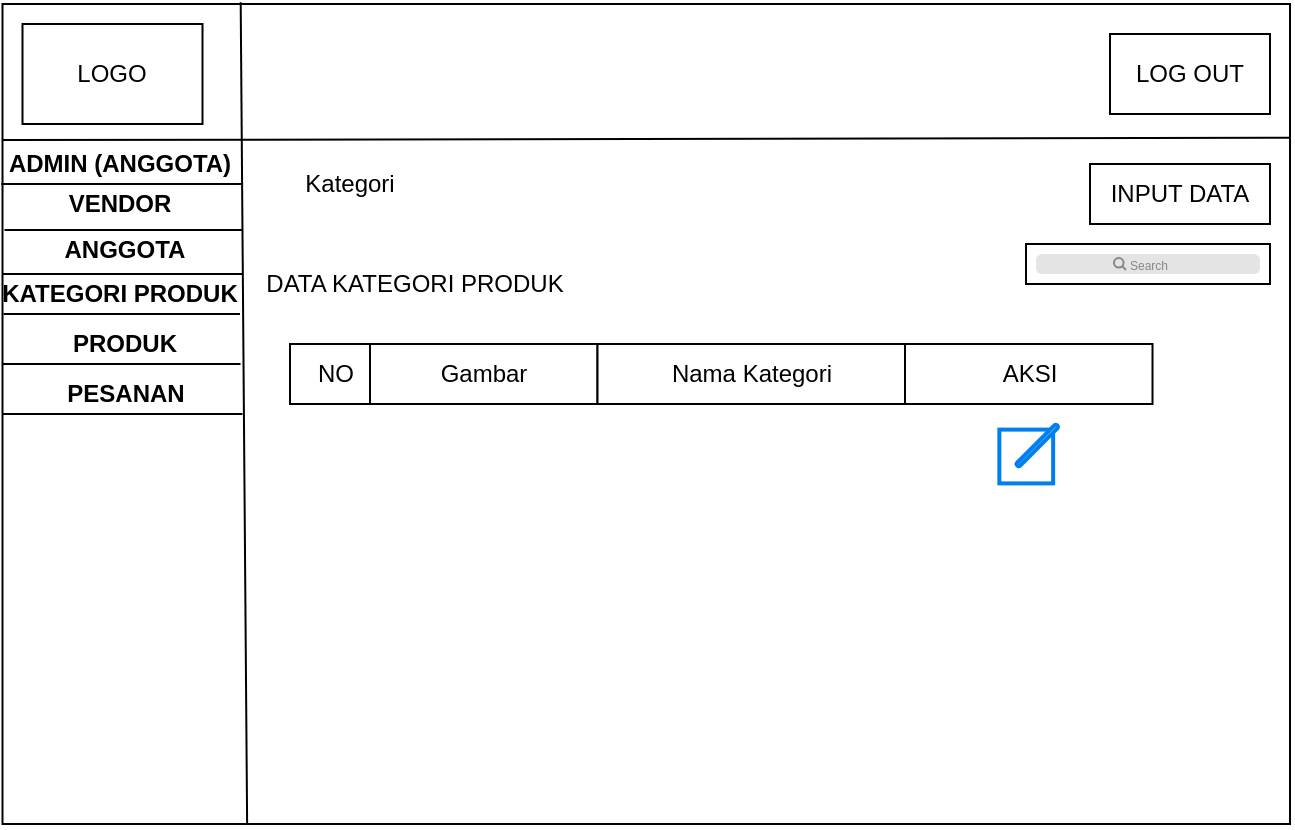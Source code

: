 <mxfile version="14.8.6" type="github">
  <diagram id="wYqaZekAvj2n4rR8hF8H" name="Page-1">
    <mxGraphModel dx="595" dy="333" grid="1" gridSize="10" guides="1" tooltips="1" connect="1" arrows="1" fold="1" page="1" pageScale="1" pageWidth="850" pageHeight="1100" math="0" shadow="0">
      <root>
        <mxCell id="0" />
        <mxCell id="1" parent="0" />
        <mxCell id="MQi_boehBmf1Iwi7T3qC-1" value="" style="rounded=0;whiteSpace=wrap;html=1;" parent="1" vertex="1">
          <mxGeometry x="41.25" y="40" width="643.75" height="410" as="geometry" />
        </mxCell>
        <mxCell id="MQi_boehBmf1Iwi7T3qC-2" value="LOGO" style="rounded=0;whiteSpace=wrap;html=1;" parent="1" vertex="1">
          <mxGeometry x="51.25" y="50" width="90" height="50" as="geometry" />
        </mxCell>
        <mxCell id="MQi_boehBmf1Iwi7T3qC-3" value="" style="endArrow=none;html=1;exitX=0;exitY=0.166;exitDx=0;exitDy=0;exitPerimeter=0;entryX=1;entryY=0.163;entryDx=0;entryDy=0;entryPerimeter=0;" parent="1" source="MQi_boehBmf1Iwi7T3qC-1" target="MQi_boehBmf1Iwi7T3qC-1" edge="1">
          <mxGeometry width="50" height="50" relative="1" as="geometry">
            <mxPoint x="191.25" y="109" as="sourcePoint" />
            <mxPoint x="671.25" y="102" as="targetPoint" />
          </mxGeometry>
        </mxCell>
        <mxCell id="MQi_boehBmf1Iwi7T3qC-4" value="LOG OUT" style="rounded=0;whiteSpace=wrap;html=1;" parent="1" vertex="1">
          <mxGeometry x="595" y="55" width="80" height="40" as="geometry" />
        </mxCell>
        <mxCell id="MQi_boehBmf1Iwi7T3qC-5" value="&lt;b&gt;ADMIN (ANGGOTA)&lt;/b&gt;" style="text;html=1;strokeColor=none;fillColor=none;align=center;verticalAlign=middle;whiteSpace=wrap;rounded=0;" parent="1" vertex="1">
          <mxGeometry x="41.25" y="110" width="117.5" height="20" as="geometry" />
        </mxCell>
        <mxCell id="MQi_boehBmf1Iwi7T3qC-6" value="&lt;b&gt;VENDOR&lt;/b&gt;" style="text;html=1;strokeColor=none;fillColor=none;align=center;verticalAlign=middle;whiteSpace=wrap;rounded=0;" parent="1" vertex="1">
          <mxGeometry x="60" y="130" width="80" height="20" as="geometry" />
        </mxCell>
        <mxCell id="MQi_boehBmf1Iwi7T3qC-7" value="&lt;b&gt;ANGGOTA&lt;/b&gt;" style="text;html=1;strokeColor=none;fillColor=none;align=center;verticalAlign=middle;whiteSpace=wrap;rounded=0;" parent="1" vertex="1">
          <mxGeometry x="65" y="150" width="75" height="25" as="geometry" />
        </mxCell>
        <mxCell id="MQi_boehBmf1Iwi7T3qC-8" value="&lt;b&gt;KATEGORI PRODUK&lt;/b&gt;" style="text;html=1;strokeColor=none;fillColor=none;align=center;verticalAlign=middle;whiteSpace=wrap;rounded=0;" parent="1" vertex="1">
          <mxGeometry x="40" y="175" width="120" height="20" as="geometry" />
        </mxCell>
        <mxCell id="MQi_boehBmf1Iwi7T3qC-9" value="&lt;b&gt;PRODUK&lt;/b&gt;" style="text;html=1;strokeColor=none;fillColor=none;align=center;verticalAlign=middle;whiteSpace=wrap;rounded=0;" parent="1" vertex="1">
          <mxGeometry x="60" y="195" width="85" height="30" as="geometry" />
        </mxCell>
        <mxCell id="MQi_boehBmf1Iwi7T3qC-10" value="&lt;b&gt;PESANAN&lt;/b&gt;" style="text;html=1;strokeColor=none;fillColor=none;align=center;verticalAlign=middle;whiteSpace=wrap;rounded=0;" parent="1" vertex="1">
          <mxGeometry x="67.5" y="225" width="70" height="20" as="geometry" />
        </mxCell>
        <mxCell id="MQi_boehBmf1Iwi7T3qC-11" value="" style="endArrow=none;html=1;entryX=0.185;entryY=-0.002;entryDx=0;entryDy=0;entryPerimeter=0;exitX=0.19;exitY=1;exitDx=0;exitDy=0;exitPerimeter=0;" parent="1" source="MQi_boehBmf1Iwi7T3qC-1" target="MQi_boehBmf1Iwi7T3qC-1" edge="1">
          <mxGeometry width="50" height="50" relative="1" as="geometry">
            <mxPoint x="191.25" y="130" as="sourcePoint" />
            <mxPoint x="241.25" y="80" as="targetPoint" />
          </mxGeometry>
        </mxCell>
        <mxCell id="MQi_boehBmf1Iwi7T3qC-12" value="" style="endArrow=none;html=1;" parent="1" edge="1">
          <mxGeometry width="50" height="50" relative="1" as="geometry">
            <mxPoint x="42.25" y="153" as="sourcePoint" />
            <mxPoint x="161.25" y="153" as="targetPoint" />
          </mxGeometry>
        </mxCell>
        <mxCell id="MQi_boehBmf1Iwi7T3qC-13" value="" style="endArrow=none;html=1;exitX=0;exitY=1;exitDx=0;exitDy=0;" parent="1" edge="1">
          <mxGeometry width="50" height="50" relative="1" as="geometry">
            <mxPoint x="41.25" y="175" as="sourcePoint" />
            <mxPoint x="161.25" y="175" as="targetPoint" />
          </mxGeometry>
        </mxCell>
        <mxCell id="MQi_boehBmf1Iwi7T3qC-14" value="" style="endArrow=none;html=1;" parent="1" edge="1">
          <mxGeometry width="50" height="50" relative="1" as="geometry">
            <mxPoint x="41.25" y="220" as="sourcePoint" />
            <mxPoint x="160.25" y="220" as="targetPoint" />
          </mxGeometry>
        </mxCell>
        <mxCell id="MQi_boehBmf1Iwi7T3qC-15" value="" style="endArrow=none;html=1;exitX=0;exitY=1;exitDx=0;exitDy=0;" parent="1" edge="1">
          <mxGeometry width="50" height="50" relative="1" as="geometry">
            <mxPoint x="41.25" y="245" as="sourcePoint" />
            <mxPoint x="161.25" y="245" as="targetPoint" />
          </mxGeometry>
        </mxCell>
        <mxCell id="MQi_boehBmf1Iwi7T3qC-16" value="DATA KATEGORI PRODUK" style="text;html=1;strokeColor=none;fillColor=none;align=center;verticalAlign=middle;whiteSpace=wrap;rounded=0;" parent="1" vertex="1">
          <mxGeometry x="170" y="160" width="155" height="40" as="geometry" />
        </mxCell>
        <mxCell id="MQi_boehBmf1Iwi7T3qC-17" value="" style="shape=rect;" parent="1" vertex="1">
          <mxGeometry x="553" y="160" width="122" height="20" as="geometry" />
        </mxCell>
        <mxCell id="MQi_boehBmf1Iwi7T3qC-18" value="" style="html=1;strokeWidth=1;shadow=0;dashed=0;shape=mxgraph.ios7ui.marginRect;rx=3;ry=3;rectMargin=5;fillColor=#E4E4E4;strokeColor=none;" parent="MQi_boehBmf1Iwi7T3qC-17" vertex="1">
          <mxGeometry width="122" height="20" as="geometry" />
        </mxCell>
        <mxCell id="MQi_boehBmf1Iwi7T3qC-19" value="Search" style="shape=mxgraph.ios7.icons.looking_glass;strokeColor=#878789;fillColor=none;fontColor=#878789;labelPosition=right;verticalLabelPosition=middle;align=left;verticalAlign=middle;fontSize=6;fontStyle=0;spacingTop=2;" parent="MQi_boehBmf1Iwi7T3qC-17" vertex="1">
          <mxGeometry x="0.5" y="0.5" width="6" height="6" relative="1" as="geometry">
            <mxPoint x="-17" y="-3" as="offset" />
          </mxGeometry>
        </mxCell>
        <mxCell id="MQi_boehBmf1Iwi7T3qC-20" value="INPUT DATA" style="rounded=0;whiteSpace=wrap;html=1;" parent="1" vertex="1">
          <mxGeometry x="585" y="120" width="90" height="30" as="geometry" />
        </mxCell>
        <mxCell id="MQi_boehBmf1Iwi7T3qC-21" value="NO" style="rounded=0;whiteSpace=wrap;html=1;" parent="1" vertex="1">
          <mxGeometry x="185" y="210" width="46.25" height="30" as="geometry" />
        </mxCell>
        <mxCell id="MQi_boehBmf1Iwi7T3qC-22" value="Gambar" style="rounded=0;whiteSpace=wrap;html=1;" parent="1" vertex="1">
          <mxGeometry x="225" y="210" width="113.75" height="30" as="geometry" />
        </mxCell>
        <mxCell id="MQi_boehBmf1Iwi7T3qC-23" value="Nama Kategori" style="rounded=0;whiteSpace=wrap;html=1;" parent="1" vertex="1">
          <mxGeometry x="338.75" y="210" width="153.75" height="30" as="geometry" />
        </mxCell>
        <mxCell id="MQi_boehBmf1Iwi7T3qC-24" value="AKSI" style="rounded=0;whiteSpace=wrap;html=1;" parent="1" vertex="1">
          <mxGeometry x="492.5" y="210" width="123.75" height="30" as="geometry" />
        </mxCell>
        <mxCell id="MQi_boehBmf1Iwi7T3qC-25" value="" style="endArrow=none;html=1;exitX=0.002;exitY=0.353;exitDx=0;exitDy=0;exitPerimeter=0;" parent="1" edge="1">
          <mxGeometry width="50" height="50" relative="1" as="geometry">
            <mxPoint x="40.64" y="130.0" as="sourcePoint" />
            <mxPoint x="161.25" y="130" as="targetPoint" />
          </mxGeometry>
        </mxCell>
        <mxCell id="MQi_boehBmf1Iwi7T3qC-26" value="" style="endArrow=none;html=1;entryX=1;entryY=1;entryDx=0;entryDy=0;" parent="1" target="MQi_boehBmf1Iwi7T3qC-8" edge="1">
          <mxGeometry width="50" height="50" relative="1" as="geometry">
            <mxPoint x="41.75" y="195" as="sourcePoint" />
            <mxPoint x="135" y="195" as="targetPoint" />
          </mxGeometry>
        </mxCell>
        <mxCell id="MQi_boehBmf1Iwi7T3qC-28" value="" style="html=1;verticalLabelPosition=bottom;align=center;labelBackgroundColor=#ffffff;verticalAlign=top;strokeWidth=2;strokeColor=#0080F0;shadow=0;dashed=0;shape=mxgraph.ios7.icons.edit;" parent="1" vertex="1">
          <mxGeometry x="539.68" y="250.3" width="29.4" height="29.4" as="geometry" />
        </mxCell>
        <mxCell id="MQi_boehBmf1Iwi7T3qC-29" value="" style="shape=image;html=1;verticalAlign=top;verticalLabelPosition=bottom;labelBackgroundColor=#ffffff;imageAspect=0;aspect=fixed;image=https://cdn3.iconfinder.com/data/icons/user-interface-169/32/trash-128.png" parent="1" vertex="1">
          <mxGeometry x="576.25" y="245" width="40" height="40" as="geometry" />
        </mxCell>
        <mxCell id="5-2_3776lO51QbA3kCGq-1" value="Kategori" style="text;html=1;strokeColor=none;fillColor=none;align=center;verticalAlign=middle;whiteSpace=wrap;rounded=0;" vertex="1" parent="1">
          <mxGeometry x="170" y="120" width="90" height="20" as="geometry" />
        </mxCell>
      </root>
    </mxGraphModel>
  </diagram>
</mxfile>
